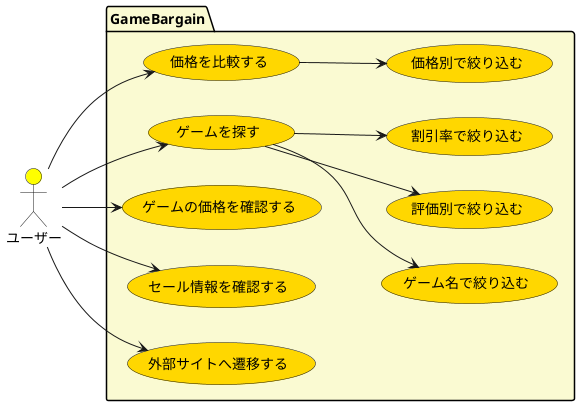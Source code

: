 @startuml ユースケース図

left to right direction

actor ユーザー #yellow

skinparam Monochrome false

package "GameBargain" #fafad2 {
    usecase 価格を比較する #ffd700
    usecase ゲームを探す #ffd700
        usecase ゲーム名で絞り込む #ffd700
        usecase 価格別で絞り込む #ffd700
        usecase 評価別で絞り込む #ffd700
        usecase 割引率で絞り込む #ffd700
    usecase ゲームの価格を確認する #ffd700
    usecase セール情報を確認する #ffd700
    usecase 外部サイトへ遷移する #ffd700
}



ユーザー --> 価格を比較する
    価格を比較する --> 価格別で絞り込む
ユーザー --> ゲームを探す

    ゲームを探す --> ゲーム名で絞り込む
    ゲームを探す --> 評価別で絞り込む
    ゲームを探す --> 割引率で絞り込む

ユーザー --> ゲームの価格を確認する
ユーザー --> セール情報を確認する
ユーザー --> 外部サイトへ遷移する




@enduml